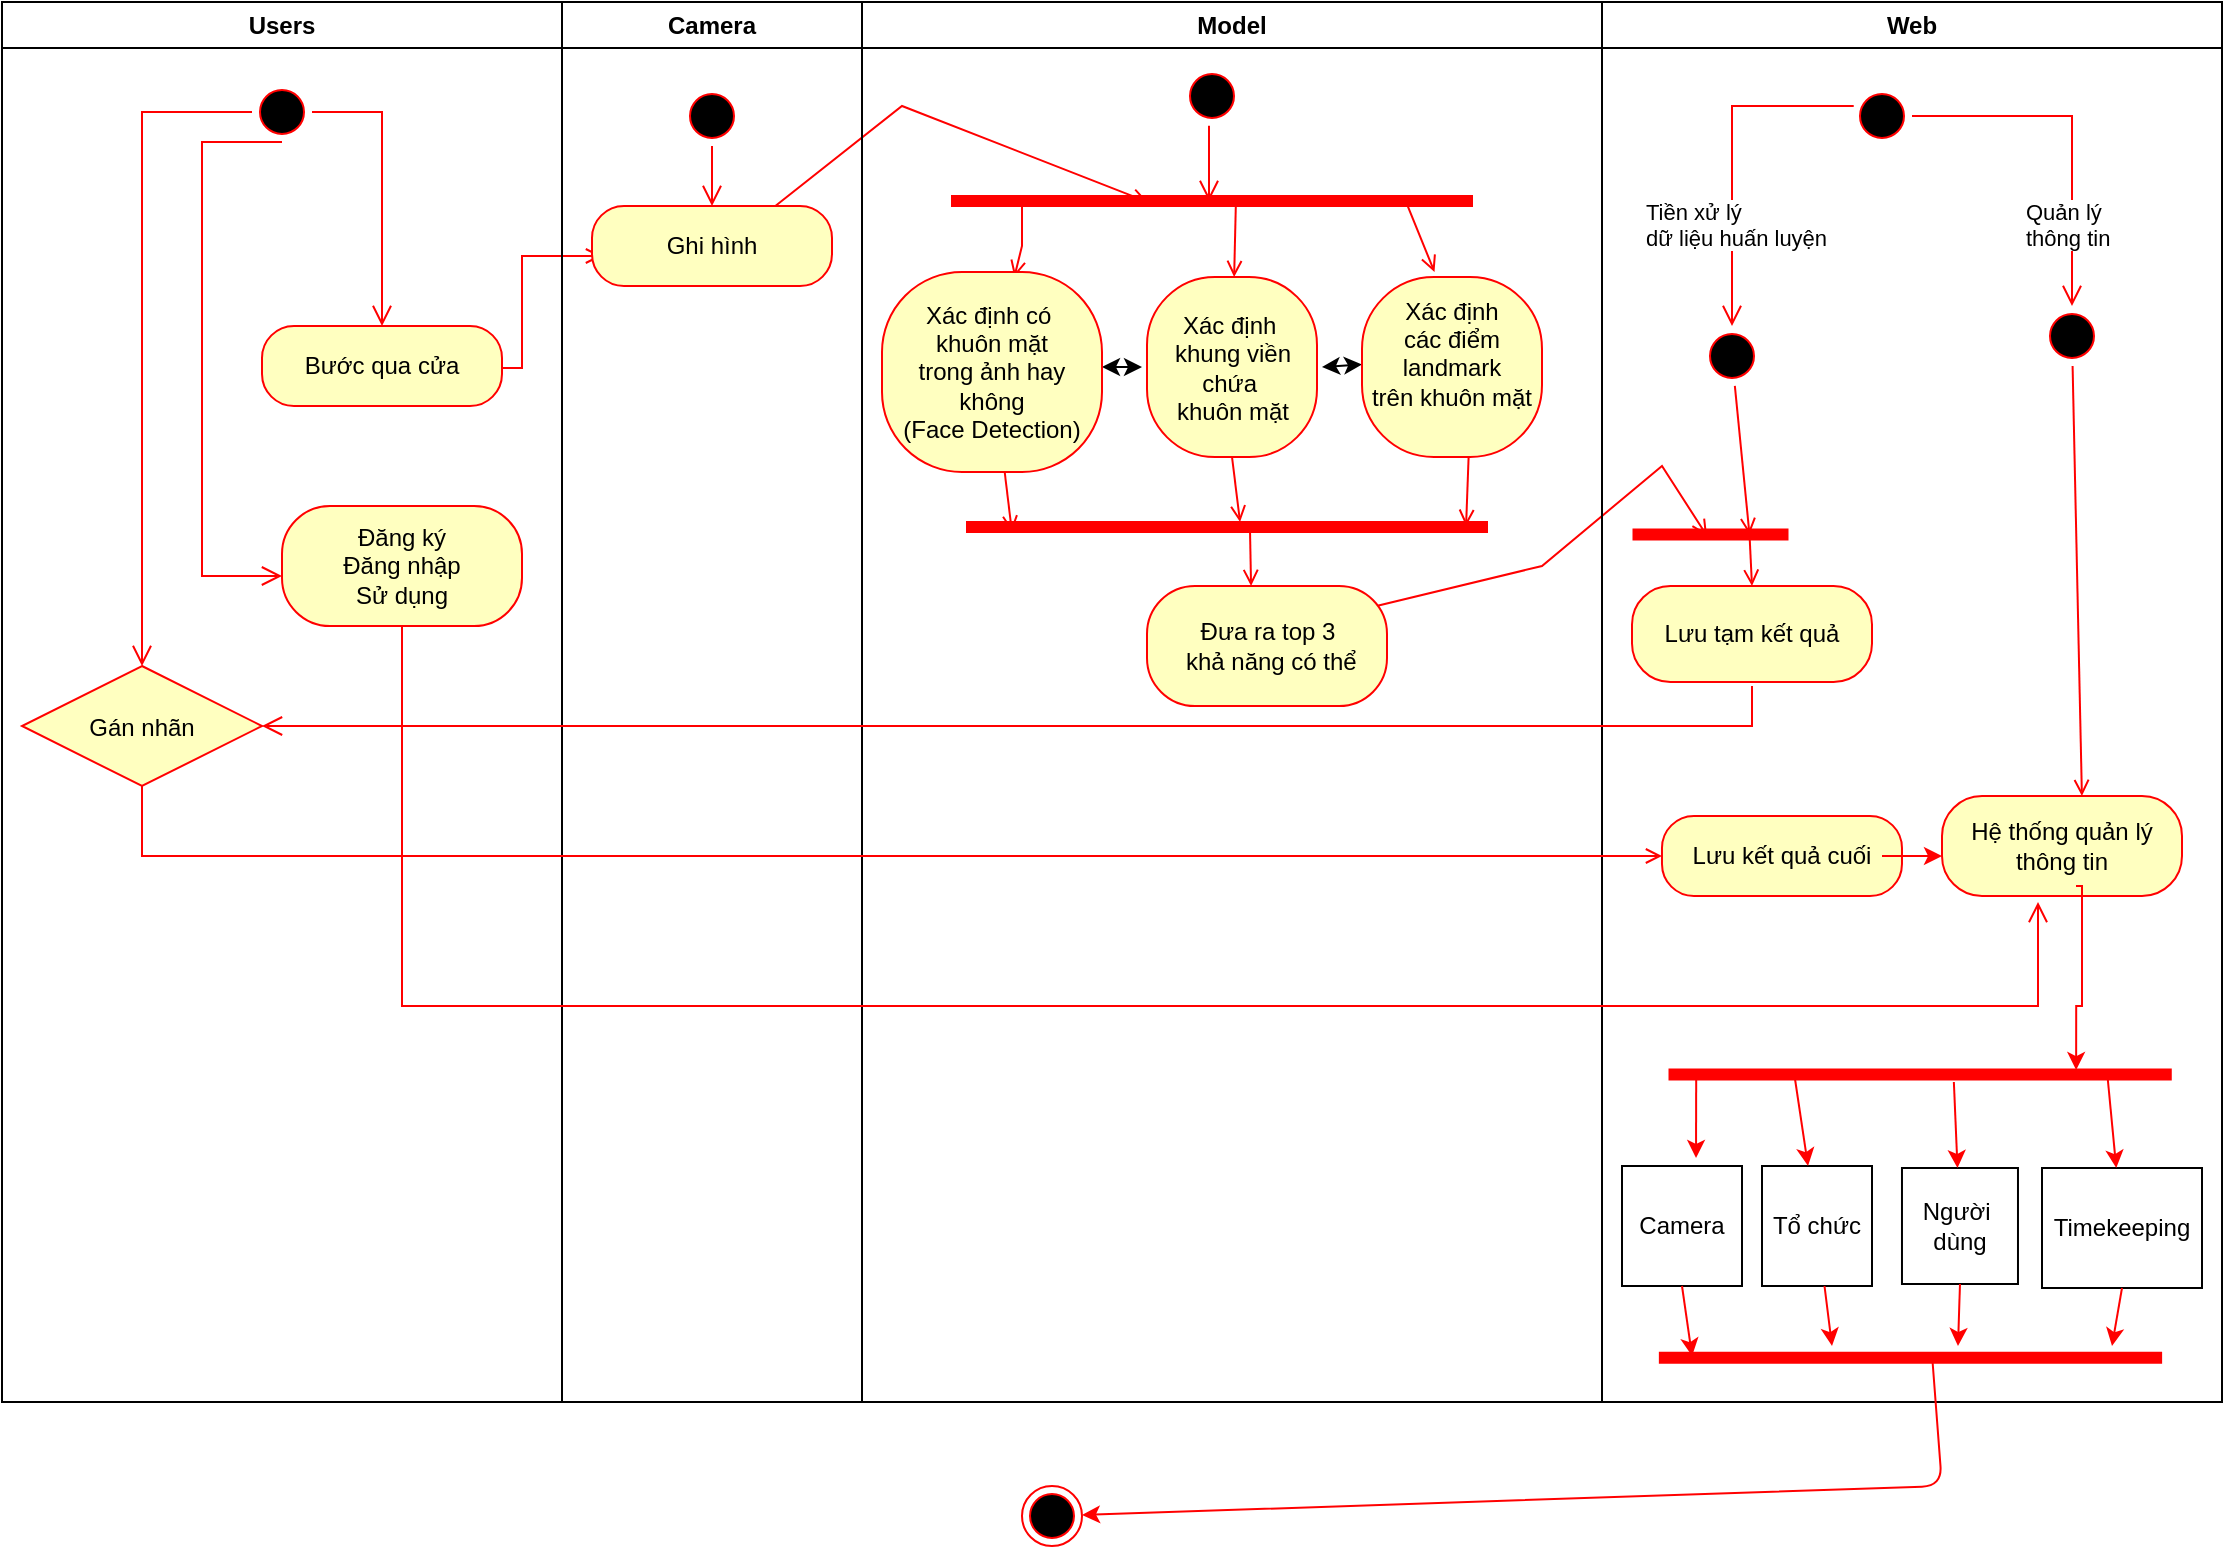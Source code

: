 <mxfile version="13.2.2" type="device"><diagram name="Page-1" id="e7e014a7-5840-1c2e-5031-d8a46d1fe8dd"><mxGraphModel dx="1422" dy="816" grid="1" gridSize="10" guides="1" tooltips="1" connect="1" arrows="1" fold="1" page="1" pageScale="1" pageWidth="1169" pageHeight="826" background="#ffffff" math="0" shadow="0"><root><mxCell id="0"/><mxCell id="1" parent="0"/><mxCell id="2" value="Users" style="swimlane;whiteSpace=wrap" parent="1" vertex="1"><mxGeometry x="20" y="38" width="280" height="700" as="geometry"/></mxCell><mxCell id="5" value="" style="ellipse;shape=startState;fillColor=#000000;strokeColor=#ff0000;" parent="2" vertex="1"><mxGeometry x="125" y="40" width="30" height="30" as="geometry"/></mxCell><mxCell id="KJ2xG_2u7ulYkc6TkGFU-54" value="" style="edgeStyle=elbowEdgeStyle;elbow=horizontal;verticalAlign=bottom;endArrow=open;endSize=8;strokeColor=#FF0000;endFill=1;rounded=0;entryX=0.5;entryY=0;entryDx=0;entryDy=0;" edge="1" parent="2" source="5" target="KJ2xG_2u7ulYkc6TkGFU-149"><mxGeometry x="200" y="-81" as="geometry"><mxPoint x="190" y="157.5" as="targetPoint"/><mxPoint x="245" y="62" as="sourcePoint"/><Array as="points"><mxPoint x="190" y="99"/></Array></mxGeometry></mxCell><mxCell id="KJ2xG_2u7ulYkc6TkGFU-149" value="&lt;span&gt;Bước qua cửa&lt;/span&gt;" style="rounded=1;whiteSpace=wrap;html=1;arcSize=40;fontColor=#000000;fillColor=#ffffc0;strokeColor=#ff0000;" vertex="1" parent="2"><mxGeometry x="130" y="162" width="120" height="40" as="geometry"/></mxCell><mxCell id="KJ2xG_2u7ulYkc6TkGFU-154" value="&lt;span&gt;Đăng ký&lt;/span&gt;&lt;br style=&quot;padding: 0px ; margin: 0px&quot;&gt;&lt;span&gt;Đăng nhập&lt;/span&gt;&lt;br style=&quot;padding: 0px ; margin: 0px&quot;&gt;&lt;span&gt;Sử dụng&lt;/span&gt;" style="rounded=1;whiteSpace=wrap;html=1;arcSize=40;fontColor=#000000;fillColor=#ffffc0;strokeColor=#ff0000;" vertex="1" parent="2"><mxGeometry x="140" y="252" width="120" height="60" as="geometry"/></mxCell><mxCell id="4" value="Web" style="swimlane;whiteSpace=wrap;startSize=23;" parent="1" vertex="1"><mxGeometry x="820" y="38" width="310" height="700" as="geometry"/></mxCell><mxCell id="KJ2xG_2u7ulYkc6TkGFU-82" value="" style="ellipse;shape=startState;fillColor=#000000;strokeColor=#ff0000;" vertex="1" parent="4"><mxGeometry x="125" y="42" width="30" height="30" as="geometry"/></mxCell><mxCell id="KJ2xG_2u7ulYkc6TkGFU-85" value="" style="ellipse;shape=startState;fillColor=#000000;strokeColor=#ff0000;" vertex="1" parent="4"><mxGeometry x="50" y="162" width="30" height="30" as="geometry"/></mxCell><mxCell id="KJ2xG_2u7ulYkc6TkGFU-86" value="" style="ellipse;shape=startState;fillColor=#000000;strokeColor=#ff0000;" vertex="1" parent="4"><mxGeometry x="220" y="152" width="30" height="30" as="geometry"/></mxCell><mxCell id="KJ2xG_2u7ulYkc6TkGFU-87" value="Tiền xử lý&#10;dữ liệu huấn luyện" style="edgeStyle=elbowEdgeStyle;elbow=horizontal;align=left;verticalAlign=top;endArrow=open;endSize=8;strokeColor=#FF0000;endFill=1;rounded=0" edge="1" parent="4" source="KJ2xG_2u7ulYkc6TkGFU-82" target="KJ2xG_2u7ulYkc6TkGFU-85"><mxGeometry x="-0.288" y="60" relative="1" as="geometry"><mxPoint x="-440" y="432" as="targetPoint"/><mxPoint x="-440" y="352" as="sourcePoint"/><Array as="points"><mxPoint x="65" y="52"/></Array><mxPoint x="-105" y="40" as="offset"/></mxGeometry></mxCell><mxCell id="23" value="Quản lý&#10;thông tin" style="edgeStyle=elbowEdgeStyle;elbow=horizontal;align=left;verticalAlign=top;endArrow=open;endSize=8;strokeColor=#FF0000;endFill=1;rounded=0;" parent="4" source="KJ2xG_2u7ulYkc6TkGFU-82" target="KJ2xG_2u7ulYkc6TkGFU-86" edge="1"><mxGeometry x="0.314" y="-25" relative="1" as="geometry"><mxPoint x="180" y="122" as="targetPoint"/><mxPoint x="180" y="42" as="sourcePoint"/><Array as="points"><mxPoint x="235" y="112"/></Array><mxPoint as="offset"/></mxGeometry></mxCell><mxCell id="KJ2xG_2u7ulYkc6TkGFU-93" value="" style="shape=line;strokeWidth=6;strokeColor=#ff0000;rotation=90;direction=south;" vertex="1" parent="4"><mxGeometry x="50" y="227.25" width="8.5" height="78" as="geometry"/></mxCell><mxCell id="KJ2xG_2u7ulYkc6TkGFU-90" value="" style="endArrow=open;strokeColor=#FF0000;endFill=1;rounded=0;entryX=0.636;entryY=-0.1;entryDx=0;entryDy=0;entryPerimeter=0;" edge="1" parent="4" source="KJ2xG_2u7ulYkc6TkGFU-86"><mxGeometry relative="1" as="geometry"><mxPoint x="170" y="102" as="sourcePoint"/><mxPoint x="239.96" y="397" as="targetPoint"/></mxGeometry></mxCell><mxCell id="KJ2xG_2u7ulYkc6TkGFU-111" value="" style="endArrow=open;strokeColor=#FF0000;endFill=1;rounded=0;entryX=0.25;entryY=0.5;entryDx=0;entryDy=0;entryPerimeter=0;" edge="1" parent="4" source="KJ2xG_2u7ulYkc6TkGFU-85" target="KJ2xG_2u7ulYkc6TkGFU-93"><mxGeometry relative="1" as="geometry"><mxPoint x="80" y="212" as="sourcePoint"/><mxPoint x="80" y="302" as="targetPoint"/></mxGeometry></mxCell><mxCell id="KJ2xG_2u7ulYkc6TkGFU-112" value="" style="endArrow=open;strokeColor=#FF0000;endFill=1;rounded=0;entryX=0.5;entryY=0;entryDx=0;entryDy=0;exitX=0.25;exitY=0.5;exitDx=0;exitDy=0;exitPerimeter=0;" edge="1" parent="4" source="KJ2xG_2u7ulYkc6TkGFU-93"><mxGeometry relative="1" as="geometry"><mxPoint x="-110" y="432" as="sourcePoint"/><mxPoint x="75" y="292" as="targetPoint"/></mxGeometry></mxCell><mxCell id="KJ2xG_2u7ulYkc6TkGFU-124" value="Camera" style="rounded=0;whiteSpace=wrap;html=1;" vertex="1" parent="4"><mxGeometry x="10" y="582" width="60" height="60" as="geometry"/></mxCell><mxCell id="KJ2xG_2u7ulYkc6TkGFU-132" value="Tổ chức" style="rounded=0;whiteSpace=wrap;html=1;" vertex="1" parent="4"><mxGeometry x="80" y="582" width="55" height="60" as="geometry"/></mxCell><mxCell id="KJ2xG_2u7ulYkc6TkGFU-133" value="Người&amp;nbsp;&lt;br&gt;dùng" style="whiteSpace=wrap;html=1;aspect=fixed;" vertex="1" parent="4"><mxGeometry x="149.99" y="583" width="58" height="58" as="geometry"/></mxCell><mxCell id="KJ2xG_2u7ulYkc6TkGFU-134" value="Timekeeping" style="whiteSpace=wrap;html=1;" vertex="1" parent="4"><mxGeometry x="220" y="583" width="80" height="60" as="geometry"/></mxCell><mxCell id="KJ2xG_2u7ulYkc6TkGFU-136" value="" style="shape=line;strokeWidth=6;strokeColor=#ff0000;rotation=90;direction=south;" vertex="1" parent="4"><mxGeometry x="149.995" y="552.005" width="8.5" height="251.63" as="geometry"/></mxCell><mxCell id="KJ2xG_2u7ulYkc6TkGFU-144" value="" style="endArrow=classic;html=1;strokeColor=#FF0000;exitX=0.5;exitY=1;exitDx=0;exitDy=0;entryX=0.934;entryY=0.596;entryDx=0;entryDy=0;entryPerimeter=0;" edge="1" parent="4" source="KJ2xG_2u7ulYkc6TkGFU-124" target="KJ2xG_2u7ulYkc6TkGFU-136"><mxGeometry width="50" height="50" relative="1" as="geometry"><mxPoint x="100" y="662" as="sourcePoint"/><mxPoint x="50" y="662" as="targetPoint"/></mxGeometry></mxCell><mxCell id="KJ2xG_2u7ulYkc6TkGFU-146" value="" style="endArrow=classic;html=1;strokeColor=#FF0000;exitX=0.5;exitY=1;exitDx=0;exitDy=0;" edge="1" parent="4" source="KJ2xG_2u7ulYkc6TkGFU-133"><mxGeometry width="50" height="50" relative="1" as="geometry"><mxPoint x="170" y="652" as="sourcePoint"/><mxPoint x="178" y="672" as="targetPoint"/></mxGeometry></mxCell><mxCell id="KJ2xG_2u7ulYkc6TkGFU-164" value="&lt;span&gt;Lưu tạm kết quả&lt;/span&gt;" style="rounded=1;whiteSpace=wrap;html=1;arcSize=40;fontColor=#000000;fillColor=#ffffc0;strokeColor=#ff0000;" vertex="1" parent="4"><mxGeometry x="15" y="292" width="120" height="48" as="geometry"/></mxCell><mxCell id="KJ2xG_2u7ulYkc6TkGFU-162" value="&lt;span&gt;Lưu kết quả cuối&lt;/span&gt;" style="rounded=1;whiteSpace=wrap;html=1;arcSize=40;fontColor=#000000;fillColor=#ffffc0;strokeColor=#ff0000;" vertex="1" parent="4"><mxGeometry x="29.99" y="407" width="120" height="40" as="geometry"/></mxCell><mxCell id="KJ2xG_2u7ulYkc6TkGFU-167" value="&lt;span&gt;Hệ thống quản lý&lt;/span&gt;&lt;br style=&quot;padding: 0px ; margin: 0px&quot;&gt;&lt;span&gt;thông tin&lt;/span&gt;" style="rounded=1;whiteSpace=wrap;html=1;arcSize=40;fontColor=#000000;fillColor=#ffffc0;strokeColor=#ff0000;" vertex="1" parent="4"><mxGeometry x="170" y="397" width="120" height="50" as="geometry"/></mxCell><mxCell id="20" value="" style="endArrow=open;strokeColor=#FF0000;endFill=1;rounded=0;entryX=0.522;entryY=0.412;entryDx=0;entryDy=0;entryPerimeter=0;" parent="1" target="KJ2xG_2u7ulYkc6TkGFU-93" edge="1"><mxGeometry relative="1" as="geometry"><mxPoint x="700" y="341.724" as="sourcePoint"/><mxPoint x="510" y="585" as="targetPoint"/><Array as="points"><mxPoint x="790" y="320"/><mxPoint x="850" y="270"/></Array></mxGeometry></mxCell><mxCell id="KJ2xG_2u7ulYkc6TkGFU-49" value="" style="edgeStyle=elbowEdgeStyle;elbow=horizontal;strokeColor=#FF0000;endArrow=open;endFill=1;rounded=0;entryX=0;entryY=0.5;entryDx=0;entryDy=0;" edge="1" parent="1"><mxGeometry width="100" height="100" relative="1" as="geometry"><mxPoint x="270" y="221" as="sourcePoint"/><mxPoint x="320" y="165" as="targetPoint"/><Array as="points"><mxPoint x="280" y="221"/><mxPoint x="280" y="290"/><mxPoint x="330" y="340"/><mxPoint x="330" y="378"/></Array></mxGeometry></mxCell><mxCell id="KJ2xG_2u7ulYkc6TkGFU-41" value="Camera" style="swimlane;whiteSpace=wrap" vertex="1" parent="1"><mxGeometry x="300" y="38" width="150" height="700" as="geometry"/></mxCell><mxCell id="KJ2xG_2u7ulYkc6TkGFU-42" value="" style="ellipse;shape=startState;fillColor=#000000;strokeColor=#ff0000;" vertex="1" parent="KJ2xG_2u7ulYkc6TkGFU-41"><mxGeometry x="60" y="42" width="30" height="30" as="geometry"/></mxCell><mxCell id="KJ2xG_2u7ulYkc6TkGFU-43" value="" style="edgeStyle=elbowEdgeStyle;elbow=horizontal;verticalAlign=bottom;endArrow=open;endSize=8;strokeColor=#FF0000;endFill=1;rounded=0" edge="1" parent="KJ2xG_2u7ulYkc6TkGFU-41" source="KJ2xG_2u7ulYkc6TkGFU-42"><mxGeometry x="100" y="40" as="geometry"><mxPoint x="75" y="102" as="targetPoint"/></mxGeometry></mxCell><mxCell id="KJ2xG_2u7ulYkc6TkGFU-155" value="&lt;span&gt;Ghi hình&lt;/span&gt;" style="rounded=1;whiteSpace=wrap;html=1;arcSize=40;fontColor=#000000;fillColor=#ffffc0;strokeColor=#ff0000;" vertex="1" parent="KJ2xG_2u7ulYkc6TkGFU-41"><mxGeometry x="15" y="102" width="120" height="40" as="geometry"/></mxCell><mxCell id="KJ2xG_2u7ulYkc6TkGFU-55" value="" style="endArrow=open;strokeColor=#FF0000;endFill=1;rounded=0;jumpStyle=none;entryX=0.623;entryY=0.467;entryDx=0;entryDy=0;entryPerimeter=0;" edge="1" parent="1" target="25"><mxGeometry relative="1" as="geometry"><mxPoint x="406.667" y="140" as="sourcePoint"/><mxPoint x="560" y="110" as="targetPoint"/><Array as="points"><mxPoint x="470" y="90"/></Array></mxGeometry></mxCell><mxCell id="3" value="Model" style="swimlane;whiteSpace=wrap" parent="1" vertex="1"><mxGeometry x="450" y="38" width="370" height="700" as="geometry"/></mxCell><mxCell id="13" value="" style="ellipse;shape=startState;fillColor=#000000;strokeColor=#ff0000;" parent="3" vertex="1"><mxGeometry x="160" y="32" width="30" height="30" as="geometry"/></mxCell><mxCell id="14" value="" style="edgeStyle=elbowEdgeStyle;elbow=horizontal;verticalAlign=bottom;endArrow=open;endSize=8;strokeColor=#FF0000;endFill=1;rounded=0;entryX=0.506;entryY=0.5;entryDx=0;entryDy=0;entryPerimeter=0;" parent="3" source="13" target="25" edge="1"><mxGeometry x="40" y="20" as="geometry"><mxPoint x="55" y="90" as="targetPoint"/><Array as="points"/></mxGeometry></mxCell><mxCell id="17" value="" style="endArrow=open;strokeColor=#FF0000;endFill=1;rounded=0;entryX=0.912;entryY=0.333;entryDx=0;entryDy=0;entryPerimeter=0;" parent="3" target="KJ2xG_2u7ulYkc6TkGFU-75" edge="1"><mxGeometry relative="1" as="geometry"><mxPoint x="70.437" y="227.5" as="sourcePoint"/><mxPoint x="72.561" y="260" as="targetPoint"/></mxGeometry></mxCell><mxCell id="19" value="" style="endArrow=open;strokeColor=#FF0000;endFill=1;rounded=0;" parent="3" edge="1"><mxGeometry relative="1" as="geometry"><mxPoint x="80" y="102" as="sourcePoint"/><mxPoint x="76.157" y="137.5" as="targetPoint"/><Array as="points"><mxPoint x="80" y="122"/></Array></mxGeometry></mxCell><mxCell id="25" value="" style="shape=line;strokeWidth=6;strokeColor=#ff0000;rotation=90;direction=south;" parent="3" vertex="1"><mxGeometry x="167.5" y="-31" width="15" height="261" as="geometry"/></mxCell><mxCell id="KJ2xG_2u7ulYkc6TkGFU-58" value="" style="endArrow=classic;startArrow=classic;html=1;entryX=0;entryY=0.5;entryDx=0;entryDy=0;exitX=1;exitY=0.5;exitDx=0;exitDy=0;" edge="1" parent="3"><mxGeometry width="50" height="50" relative="1" as="geometry"><mxPoint x="120" y="182.5" as="sourcePoint"/><mxPoint x="140" y="182.5" as="targetPoint"/></mxGeometry></mxCell><mxCell id="9" value="" style="endArrow=open;strokeColor=#FF0000;endFill=1;rounded=0;" parent="3" edge="1"><mxGeometry relative="1" as="geometry"><mxPoint x="187" y="98" as="sourcePoint"/><mxPoint x="186.065" y="137.5" as="targetPoint"/></mxGeometry></mxCell><mxCell id="KJ2xG_2u7ulYkc6TkGFU-68" value="" style="endArrow=classic;startArrow=classic;html=1;entryX=0;entryY=0.5;entryDx=0;entryDy=0;exitX=1;exitY=0.5;exitDx=0;exitDy=0;" edge="1" parent="3"><mxGeometry width="50" height="50" relative="1" as="geometry"><mxPoint x="230" y="182.5" as="sourcePoint"/><mxPoint x="250" y="181.25" as="targetPoint"/></mxGeometry></mxCell><mxCell id="KJ2xG_2u7ulYkc6TkGFU-74" value="" style="endArrow=open;strokeColor=#FF0000;endFill=1;rounded=0;exitX=0.125;exitY=0.333;exitDx=0;exitDy=0;exitPerimeter=0;" edge="1" parent="3" source="25"><mxGeometry relative="1" as="geometry"><mxPoint x="270" y="122" as="sourcePoint"/><mxPoint x="286.251" y="135" as="targetPoint"/></mxGeometry></mxCell><mxCell id="KJ2xG_2u7ulYkc6TkGFU-75" value="" style="shape=line;strokeWidth=6;strokeColor=#ff0000;rotation=90;direction=south;" vertex="1" parent="3"><mxGeometry x="175" y="132" width="15" height="261" as="geometry"/></mxCell><mxCell id="KJ2xG_2u7ulYkc6TkGFU-77" value="" style="endArrow=open;strokeColor=#FF0000;endFill=1;rounded=0;entryX=0.475;entryY=0.667;entryDx=0;entryDy=0;entryPerimeter=0;exitX=0.5;exitY=1;exitDx=0;exitDy=0;" edge="1" parent="3" target="KJ2xG_2u7ulYkc6TkGFU-75"><mxGeometry relative="1" as="geometry"><mxPoint x="185" y="227.5" as="sourcePoint"/><mxPoint x="194.531" y="279.505" as="targetPoint"/></mxGeometry></mxCell><mxCell id="KJ2xG_2u7ulYkc6TkGFU-78" value="" style="endArrow=open;strokeColor=#FF0000;endFill=1;rounded=0;entryX=0.042;entryY=0.533;entryDx=0;entryDy=0;entryPerimeter=0;" edge="1" parent="3" target="KJ2xG_2u7ulYkc6TkGFU-75"><mxGeometry relative="1" as="geometry"><mxPoint x="303.304" y="227.5" as="sourcePoint"/><mxPoint x="295" y="352" as="targetPoint"/></mxGeometry></mxCell><mxCell id="11" value="" style="endArrow=open;strokeColor=#FF0000;endFill=1;rounded=0;exitX=0.456;exitY=0.467;exitDx=0;exitDy=0;exitPerimeter=0;" parent="3" source="KJ2xG_2u7ulYkc6TkGFU-75" edge="1"><mxGeometry relative="1" as="geometry"><mxPoint x="194.53" y="292" as="targetPoint"/></mxGeometry></mxCell><mxCell id="KJ2xG_2u7ulYkc6TkGFU-156" value="&lt;span&gt;Xác định có&amp;nbsp;&lt;/span&gt;&lt;br style=&quot;padding: 0px ; margin: 0px&quot;&gt;&lt;span&gt;khuôn mặt&lt;/span&gt;&lt;br style=&quot;padding: 0px ; margin: 0px&quot;&gt;&lt;span&gt;trong ảnh hay không&lt;/span&gt;&lt;br style=&quot;padding: 0px ; margin: 0px&quot;&gt;&lt;span&gt;(Face Detection)&lt;/span&gt;" style="rounded=1;whiteSpace=wrap;html=1;arcSize=40;fontColor=#000000;fillColor=#ffffc0;strokeColor=#ff0000;" vertex="1" parent="3"><mxGeometry x="10" y="135" width="110" height="100" as="geometry"/></mxCell><mxCell id="KJ2xG_2u7ulYkc6TkGFU-157" value="&lt;span&gt;Xác định&amp;nbsp;&lt;/span&gt;&lt;br style=&quot;padding: 0px ; margin: 0px&quot;&gt;&lt;span&gt;khung viền&lt;/span&gt;&lt;br style=&quot;padding: 0px ; margin: 0px&quot;&gt;&lt;span&gt;chứa&amp;nbsp;&lt;/span&gt;&lt;br style=&quot;padding: 0px ; margin: 0px&quot;&gt;&lt;span&gt;khuôn mặt&lt;/span&gt;" style="rounded=1;whiteSpace=wrap;html=1;arcSize=40;fontColor=#000000;fillColor=#ffffc0;strokeColor=#ff0000;" vertex="1" parent="3"><mxGeometry x="142.5" y="137.5" width="85" height="90" as="geometry"/></mxCell><mxCell id="KJ2xG_2u7ulYkc6TkGFU-161" value="Xác định&lt;br style=&quot;padding: 0px ; margin: 0px&quot;&gt;các điểm&lt;br style=&quot;padding: 0px ; margin: 0px&quot;&gt;landmark&lt;br style=&quot;padding: 0px ; margin: 0px&quot;&gt;trên khuôn mặt&lt;div style=&quot;padding: 0px ; margin: 0px&quot;&gt;&lt;br style=&quot;padding: 0px ; margin: 0px&quot;&gt;&lt;/div&gt;" style="rounded=1;whiteSpace=wrap;html=1;arcSize=40;fontColor=#000000;fillColor=#ffffc0;strokeColor=#ff0000;" vertex="1" parent="3"><mxGeometry x="250" y="137.5" width="90" height="90" as="geometry"/></mxCell><mxCell id="KJ2xG_2u7ulYkc6TkGFU-163" value="&lt;span&gt;Đưa ra top 3&lt;/span&gt;&lt;br style=&quot;padding: 0px ; margin: 0px&quot;&gt;&lt;span&gt;&amp;nbsp;khả năng có thể&lt;/span&gt;" style="rounded=1;whiteSpace=wrap;html=1;arcSize=40;fontColor=#000000;fillColor=#ffffc0;strokeColor=#ff0000;" vertex="1" parent="3"><mxGeometry x="142.5" y="292" width="120" height="60" as="geometry"/></mxCell><mxCell id="21" value="Gán nhãn" style="rhombus;fillColor=#ffffc0;strokeColor=#ff0000;" parent="1" vertex="1"><mxGeometry x="30" y="370" width="120" height="60" as="geometry"/></mxCell><mxCell id="6" value="" style="edgeStyle=elbowEdgeStyle;elbow=horizontal;verticalAlign=bottom;endArrow=open;endSize=8;strokeColor=#FF0000;endFill=1;rounded=0;entryX=0.5;entryY=0;entryDx=0;entryDy=0;" parent="1" source="5" target="21" edge="1"><mxGeometry x="120" y="78" as="geometry"><mxPoint x="90" y="300" as="targetPoint"/><Array as="points"><mxPoint x="90" y="130"/></Array></mxGeometry></mxCell><mxCell id="KJ2xG_2u7ulYkc6TkGFU-116" value="" style="edgeStyle=elbowEdgeStyle;elbow=horizontal;verticalAlign=bottom;endArrow=open;endSize=8;strokeColor=#FF0000;endFill=1;rounded=0;" edge="1" parent="1" target="21"><mxGeometry x="485" y="425" as="geometry"><mxPoint x="455" y="717" as="targetPoint"/><mxPoint x="895" y="380" as="sourcePoint"/><Array as="points"><mxPoint x="895" y="400"/><mxPoint x="150" y="400"/><mxPoint x="810" y="410"/></Array></mxGeometry></mxCell><mxCell id="38" value="" style="ellipse;shape=endState;fillColor=#000000;strokeColor=#ff0000" parent="1" vertex="1"><mxGeometry x="530" y="780" width="30" height="30" as="geometry"/></mxCell><mxCell id="KJ2xG_2u7ulYkc6TkGFU-118" value="" style="endArrow=classic;html=1;strokeColor=#FF0000;" edge="1" parent="1"><mxGeometry width="50" height="50" relative="1" as="geometry"><mxPoint x="960" y="465" as="sourcePoint"/><mxPoint x="990" y="465" as="targetPoint"/></mxGeometry></mxCell><mxCell id="KJ2xG_2u7ulYkc6TkGFU-119" value="" style="endArrow=open;strokeColor=#FF0000;endFill=1;rounded=0;exitX=0.5;exitY=1;exitDx=0;exitDy=0;entryX=0;entryY=0.5;entryDx=0;entryDy=0;" edge="1" parent="1" source="21"><mxGeometry relative="1" as="geometry"><mxPoint x="360" y="450" as="sourcePoint"/><mxPoint x="850" y="465" as="targetPoint"/><Array as="points"><mxPoint x="90" y="465"/></Array></mxGeometry></mxCell><mxCell id="KJ2xG_2u7ulYkc6TkGFU-121" value="" style="edgeStyle=elbowEdgeStyle;elbow=horizontal;verticalAlign=bottom;endArrow=open;endSize=8;strokeColor=#FF0000;endFill=1;rounded=0;exitX=0.5;exitY=1;exitDx=0;exitDy=0;entryX=0;entryY=0.5;entryDx=0;entryDy=0;" edge="1" parent="1" source="5"><mxGeometry x="210" y="-71" as="geometry"><mxPoint x="160" y="325" as="targetPoint"/><mxPoint x="185" y="103" as="sourcePoint"/><Array as="points"><mxPoint x="120" y="290"/></Array></mxGeometry></mxCell><mxCell id="KJ2xG_2u7ulYkc6TkGFU-122" value="" style="edgeStyle=elbowEdgeStyle;elbow=horizontal;verticalAlign=bottom;endArrow=open;endSize=8;strokeColor=#FF0000;endFill=1;exitX=0.5;exitY=1;exitDx=0;exitDy=0;rounded=0;entryX=0.4;entryY=1.06;entryDx=0;entryDy=0;entryPerimeter=0;" edge="1" parent="1" source="KJ2xG_2u7ulYkc6TkGFU-154" target="KJ2xG_2u7ulYkc6TkGFU-167"><mxGeometry x="270" y="411" as="geometry"><mxPoint x="1010.02" y="496" as="targetPoint"/><mxPoint x="215" y="360" as="sourcePoint"/><Array as="points"><mxPoint x="230" y="540"/><mxPoint x="230" y="420"/><mxPoint x="215" y="420"/><mxPoint x="550" y="360"/></Array></mxGeometry></mxCell><mxCell id="KJ2xG_2u7ulYkc6TkGFU-127" style="edgeStyle=orthogonalEdgeStyle;rounded=0;jumpStyle=none;orthogonalLoop=1;jettySize=auto;html=1;strokeColor=#FF0000;entryX=0.19;entryY=0.765;entryDx=0;entryDy=0;entryPerimeter=0;" edge="1" parent="1" target="KJ2xG_2u7ulYkc6TkGFU-128"><mxGeometry relative="1" as="geometry"><mxPoint x="1090" y="550" as="targetPoint"/><mxPoint x="1057" y="480" as="sourcePoint"/><Array as="points"><mxPoint x="1060" y="540"/><mxPoint x="1057" y="540"/></Array></mxGeometry></mxCell><mxCell id="KJ2xG_2u7ulYkc6TkGFU-128" value="" style="shape=line;strokeWidth=6;strokeColor=#ff0000;rotation=90;direction=south;" vertex="1" parent="1"><mxGeometry x="974.82" y="448.44" width="8.5" height="251.63" as="geometry"/></mxCell><mxCell id="KJ2xG_2u7ulYkc6TkGFU-138" value="" style="endArrow=classic;html=1;strokeColor=#FF0000;exitX=0.945;exitY=0.295;exitDx=0;exitDy=0;exitPerimeter=0;entryX=0.617;entryY=-0.067;entryDx=0;entryDy=0;entryPerimeter=0;" edge="1" parent="1" source="KJ2xG_2u7ulYkc6TkGFU-128" target="KJ2xG_2u7ulYkc6TkGFU-124"><mxGeometry width="50" height="50" relative="1" as="geometry"><mxPoint x="550" y="640" as="sourcePoint"/><mxPoint x="600" y="590" as="targetPoint"/></mxGeometry></mxCell><mxCell id="KJ2xG_2u7ulYkc6TkGFU-139" value="" style="endArrow=classic;html=1;strokeColor=#FF0000;exitX=0.75;exitY=0.5;exitDx=0;exitDy=0;exitPerimeter=0;" edge="1" parent="1" source="KJ2xG_2u7ulYkc6TkGFU-128" target="KJ2xG_2u7ulYkc6TkGFU-132"><mxGeometry width="50" height="50" relative="1" as="geometry"><mxPoint x="877.095" y="585.998" as="sourcePoint"/><mxPoint x="940" y="600" as="targetPoint"/></mxGeometry></mxCell><mxCell id="KJ2xG_2u7ulYkc6TkGFU-140" value="" style="endArrow=classic;html=1;strokeColor=#FF0000;exitX=0.433;exitY=0.059;exitDx=0;exitDy=0;exitPerimeter=0;" edge="1" parent="1" source="KJ2xG_2u7ulYkc6TkGFU-128" target="KJ2xG_2u7ulYkc6TkGFU-133"><mxGeometry width="50" height="50" relative="1" as="geometry"><mxPoint x="980" y="600" as="sourcePoint"/><mxPoint x="979.925" y="639.982" as="targetPoint"/></mxGeometry></mxCell><mxCell id="KJ2xG_2u7ulYkc6TkGFU-141" value="" style="endArrow=classic;html=1;strokeColor=#FF0000;exitX=0.127;exitY=0.177;exitDx=0;exitDy=0;exitPerimeter=0;" edge="1" parent="1" source="KJ2xG_2u7ulYkc6TkGFU-128" target="KJ2xG_2u7ulYkc6TkGFU-134"><mxGeometry width="50" height="50" relative="1" as="geometry"><mxPoint x="1070" y="600" as="sourcePoint"/><mxPoint x="1070" y="620" as="targetPoint"/></mxGeometry></mxCell><mxCell id="KJ2xG_2u7ulYkc6TkGFU-145" value="" style="endArrow=classic;html=1;strokeColor=#FF0000;" edge="1" parent="1" source="KJ2xG_2u7ulYkc6TkGFU-132"><mxGeometry width="50" height="50" relative="1" as="geometry"><mxPoint x="928" y="690" as="sourcePoint"/><mxPoint x="935" y="710" as="targetPoint"/></mxGeometry></mxCell><mxCell id="KJ2xG_2u7ulYkc6TkGFU-147" value="" style="endArrow=classic;html=1;strokeColor=#FF0000;exitX=0.5;exitY=1;exitDx=0;exitDy=0;" edge="1" parent="1" source="KJ2xG_2u7ulYkc6TkGFU-134"><mxGeometry width="50" height="50" relative="1" as="geometry"><mxPoint x="1070" y="690" as="sourcePoint"/><mxPoint x="1075" y="710" as="targetPoint"/></mxGeometry></mxCell><mxCell id="KJ2xG_2u7ulYkc6TkGFU-148" value="" style="endArrow=classic;html=1;strokeColor=#FF0000;exitX=0.457;exitY=0.596;exitDx=0;exitDy=0;exitPerimeter=0;" edge="1" parent="1" source="KJ2xG_2u7ulYkc6TkGFU-136" target="38"><mxGeometry width="50" height="50" relative="1" as="geometry"><mxPoint x="950" y="770" as="sourcePoint"/><mxPoint x="955.038" y="805.004" as="targetPoint"/><Array as="points"><mxPoint x="990" y="780"/></Array></mxGeometry></mxCell></root></mxGraphModel></diagram></mxfile>